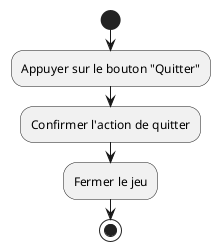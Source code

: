 @startuml
start
:Appuyer sur le bouton "Quitter";
:Confirmer l'action de quitter;
:Fermer le jeu;
stop
@enduml
